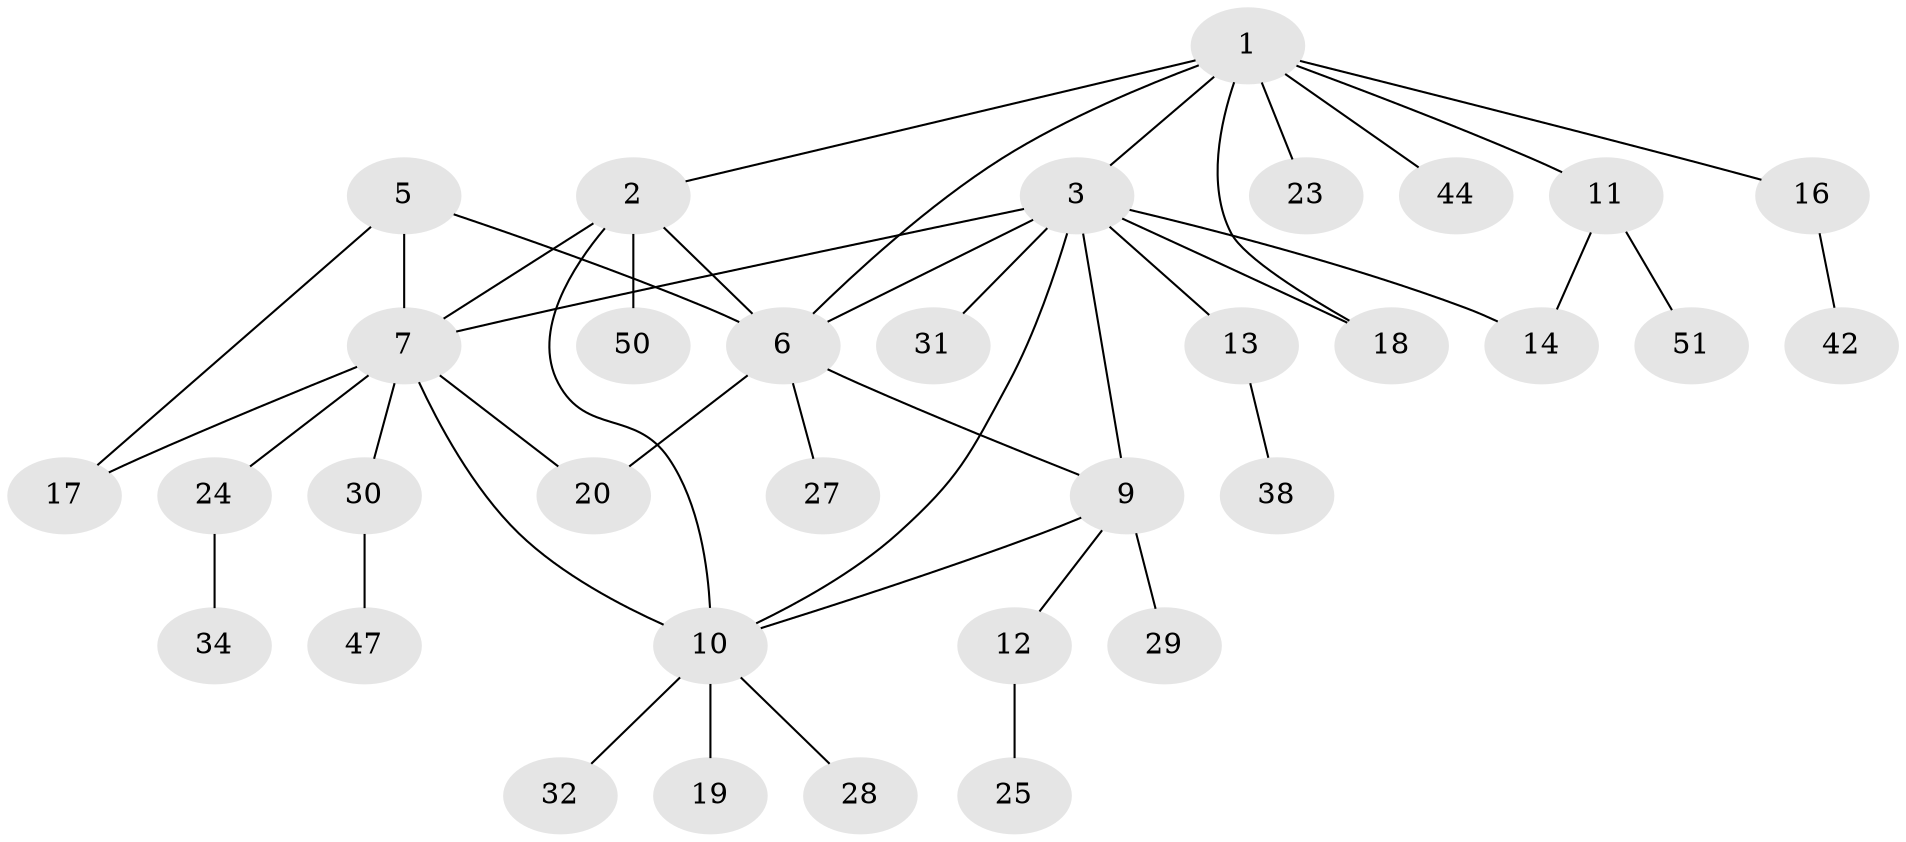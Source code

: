 // original degree distribution, {6: 0.0392156862745098, 5: 0.0392156862745098, 7: 0.0392156862745098, 4: 0.0784313725490196, 8: 0.0196078431372549, 3: 0.13725490196078433, 2: 0.19607843137254902, 1: 0.45098039215686275}
// Generated by graph-tools (version 1.1) at 2025/11/02/27/25 16:11:31]
// undirected, 33 vertices, 44 edges
graph export_dot {
graph [start="1"]
  node [color=gray90,style=filled];
  1 [super="+4"];
  2;
  3 [super="+15"];
  5 [super="+43"];
  6 [super="+22"];
  7 [super="+8"];
  9;
  10 [super="+39"];
  11 [super="+33"];
  12 [super="+37"];
  13;
  14 [super="+35"];
  16 [super="+49"];
  17 [super="+36"];
  18 [super="+21"];
  19;
  20 [super="+26"];
  23;
  24 [super="+48"];
  25 [super="+45"];
  27;
  28;
  29 [super="+40"];
  30 [super="+46"];
  31;
  32;
  34;
  38 [super="+41"];
  42;
  44;
  47;
  50;
  51;
  1 -- 2;
  1 -- 11;
  1 -- 23;
  1 -- 44;
  1 -- 6;
  1 -- 16;
  1 -- 18;
  1 -- 3;
  2 -- 6;
  2 -- 10;
  2 -- 50;
  2 -- 7;
  3 -- 6;
  3 -- 7;
  3 -- 9;
  3 -- 13;
  3 -- 31;
  3 -- 18;
  3 -- 10;
  3 -- 14;
  5 -- 6;
  5 -- 17;
  5 -- 7;
  6 -- 9;
  6 -- 20;
  6 -- 27;
  7 -- 20;
  7 -- 24;
  7 -- 17;
  7 -- 10;
  7 -- 30;
  9 -- 10;
  9 -- 12;
  9 -- 29;
  10 -- 19;
  10 -- 28;
  10 -- 32;
  11 -- 14;
  11 -- 51;
  12 -- 25;
  13 -- 38;
  16 -- 42;
  24 -- 34;
  30 -- 47;
}
